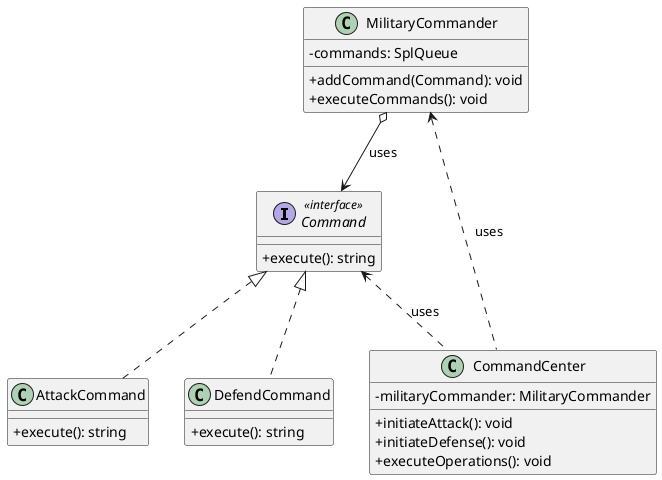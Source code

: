 @startuml CommandWithClient
    skinparam classAttributeIconSize 0
    
    ' Interfaces
    interface Command <<interface>> {
        + execute(): string
    }

    ' Classes
    class AttackCommand {
        + execute(): string
    }

    class DefendCommand {
        + execute(): string
    }

    class MilitaryCommander {
        - commands: SplQueue
        + addCommand(Command): void
        + executeCommands(): void
    }

    class CommandCenter {
        - militaryCommander: MilitaryCommander
        + initiateAttack(): void
        + initiateDefense(): void
        + executeOperations(): void
    }

    ' Relações
    Command <|.. AttackCommand
    Command <|.. DefendCommand
    MilitaryCommander o--> Command: uses
    CommandCenter .up.> MilitaryCommander: uses
    CommandCenter .up.> Command: uses

@enduml
